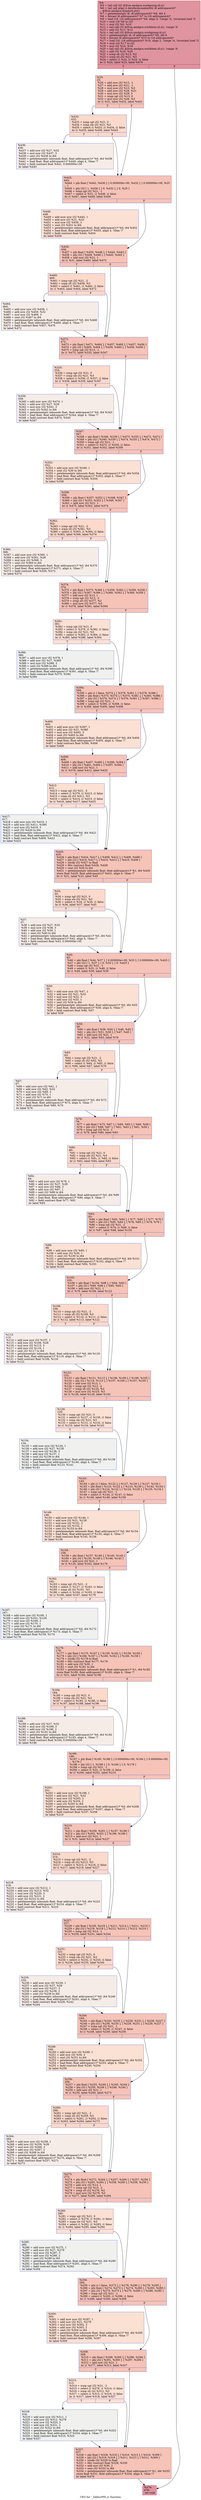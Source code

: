 digraph "CFG for '_Z4blurPfS_ii' function" {
	label="CFG for '_Z4blurPfS_ii' function";

	Node0x565b3e0 [shape=record,color="#b70d28ff", style=filled, fillcolor="#b70d2870",label="{%4:\l  %5 = tail call i32 @llvm.amdgcn.workgroup.id.x()\l  %6 = tail call align 4 dereferenceable(64) i8 addrspace(4)*\l... @llvm.amdgcn.dispatch.ptr()\l  %7 = getelementptr i8, i8 addrspace(4)* %6, i64 4\l  %8 = bitcast i8 addrspace(4)* %7 to i16 addrspace(4)*\l  %9 = load i16, i16 addrspace(4)* %8, align 4, !range !4, !invariant.load !5\l  %10 = zext i16 %9 to i32\l  %11 = mul i32 %5, %10\l  %12 = tail call i32 @llvm.amdgcn.workitem.id.x(), !range !6\l  %13 = add i32 %11, %12\l  %14 = tail call i32 @llvm.amdgcn.workgroup.id.y()\l  %15 = getelementptr i8, i8 addrspace(4)* %6, i64 6\l  %16 = bitcast i8 addrspace(4)* %15 to i16 addrspace(4)*\l  %17 = load i16, i16 addrspace(4)* %16, align 2, !range !4, !invariant.load !5\l  %18 = zext i16 %17 to i32\l  %19 = mul i32 %14, %18\l  %20 = tail call i32 @llvm.amdgcn.workitem.id.y(), !range !6\l  %21 = add i32 %19, %20\l  %22 = icmp slt i32 %13, %2\l  %23 = icmp slt i32 %21, %3\l  %24 = select i1 %22, i1 %23, i1 false\l  br i1 %24, label %25, label %476\l|{<s0>T|<s1>F}}"];
	Node0x565b3e0:s0 -> Node0x565ee90;
	Node0x565b3e0:s1 -> Node0x565ef20;
	Node0x565ee90 [shape=record,color="#3d50c3ff", style=filled, fillcolor="#e8765c70",label="{%25:\l25:                                               \l  %26 = add nsw i32 %13, -1\l  %27 = add nsw i32 %21, -1\l  %28 = mul nsw i32 %13, %3\l  %29 = add nsw i32 %28, %21\l  %30 = mul nsw i32 %29, 3\l  %31 = icmp sgt i32 %13, 0\l  %32 = mul nsw i32 %26, %3\l  br i1 %31, label %432, label %443\l|{<s0>T|<s1>F}}"];
	Node0x565ee90:s0 -> Node0x565d560;
	Node0x565ee90:s1 -> Node0x565d5b0;
	Node0x565f7a0 [shape=record,color="#3d50c3ff", style=filled, fillcolor="#f7a88970",label="{%33:\l33:                                               \l  %34 = icmp sgt i32 %21, 0\l  %35 = icmp sle i32 %21, %3\l  %36 = select i1 %34, i1 %35, i1 false\l  br i1 %36, label %37, label %45\l|{<s0>T|<s1>F}}"];
	Node0x565f7a0:s0 -> Node0x565fa00;
	Node0x565f7a0:s1 -> Node0x565fa50;
	Node0x565fa00 [shape=record,color="#3d50c3ff", style=filled, fillcolor="#ead5c970",label="{%37:\l37:                                               \l  %38 = add nsw i32 %27, %32\l  %39 = mul nsw i32 %38, 3\l  %40 = add nsw i32 %39, 1\l  %41 = sext i32 %40 to i64\l  %42 = getelementptr inbounds float, float addrspace(1)* %0, i64 %41\l  %43 = load float, float addrspace(1)* %42, align 4, !tbaa !7\l  %44 = fadd contract float %43, 0.000000e+00\l  br label %45\l}"];
	Node0x565fa00 -> Node0x565fa50;
	Node0x565fa50 [shape=record,color="#3d50c3ff", style=filled, fillcolor="#e8765c70",label="{%45:\l45:                                               \l  %46 = phi float [ %44, %37 ], [ 0.000000e+00, %33 ], [ 0.000000e+00, %425 ]\l  %47 = phi i32 [ 1, %37 ], [ 0, %33 ], [ 0, %425 ]\l  %48 = icmp sgt i32 %21, -1\l  %49 = select i1 %31, i1 %48, i1 false\l  br i1 %49, label %50, label %59\l|{<s0>T|<s1>F}}"];
	Node0x565fa50:s0 -> Node0x5660e70;
	Node0x565fa50:s1 -> Node0x5660f00;
	Node0x5660e70 [shape=record,color="#3d50c3ff", style=filled, fillcolor="#f7b99e70",label="{%50:\l50:                                               \l  %51 = add nuw nsw i32 %47, 1\l  %52 = add nsw i32 %21, %32\l  %53 = mul nsw i32 %52, 3\l  %54 = add nsw i32 %53, 1\l  %55 = sext i32 %54 to i64\l  %56 = getelementptr inbounds float, float addrspace(1)* %0, i64 %55\l  %57 = load float, float addrspace(1)* %56, align 4, !tbaa !7\l  %58 = fadd contract float %46, %57\l  br label %59\l}"];
	Node0x5660e70 -> Node0x5660f00;
	Node0x5660f00 [shape=record,color="#3d50c3ff", style=filled, fillcolor="#e8765c70",label="{%59:\l59:                                               \l  %60 = phi float [ %58, %50 ], [ %46, %45 ]\l  %61 = phi i32 [ %51, %50 ], [ %47, %45 ]\l  %62 = add nsw i32 %21, 1\l  br i1 %31, label %63, label %76\l|{<s0>T|<s1>F}}"];
	Node0x5660f00:s0 -> Node0x5661d00;
	Node0x5660f00:s1 -> Node0x5661d50;
	Node0x5661d00 [shape=record,color="#3d50c3ff", style=filled, fillcolor="#f7a88970",label="{%63:\l63:                                               \l  %64 = icmp sgt i32 %21, -2\l  %65 = icmp slt i32 %62, %3\l  %66 = select i1 %64, i1 %65, i1 false\l  br i1 %66, label %67, label %76\l|{<s0>T|<s1>F}}"];
	Node0x5661d00:s0 -> Node0x565f620;
	Node0x5661d00:s1 -> Node0x5661d50;
	Node0x565f620 [shape=record,color="#3d50c3ff", style=filled, fillcolor="#ead5c970",label="{%67:\l67:                                               \l  %68 = add nuw nsw i32 %61, 1\l  %69 = add nsw i32 %62, %32\l  %70 = mul nsw i32 %69, 3\l  %71 = add nsw i32 %70, 1\l  %72 = sext i32 %71 to i64\l  %73 = getelementptr inbounds float, float addrspace(1)* %0, i64 %72\l  %74 = load float, float addrspace(1)* %73, align 4, !tbaa !7\l  %75 = fadd contract float %60, %74\l  br label %76\l}"];
	Node0x565f620 -> Node0x5661d50;
	Node0x5661d50 [shape=record,color="#3d50c3ff", style=filled, fillcolor="#e8765c70",label="{%76:\l76:                                               \l  %77 = phi float [ %75, %67 ], [ %60, %63 ], [ %60, %59 ]\l  %78 = phi i32 [ %68, %67 ], [ %61, %63 ], [ %61, %59 ]\l  %79 = icmp sgt i32 %13, -1\l  br i1 %79, label %80, label %93\l|{<s0>T|<s1>F}}"];
	Node0x5661d50:s0 -> Node0x5662a50;
	Node0x5661d50:s1 -> Node0x5662aa0;
	Node0x5662a50 [shape=record,color="#3d50c3ff", style=filled, fillcolor="#f7a88970",label="{%80:\l80:                                               \l  %81 = icmp sgt i32 %21, 0\l  %82 = icmp sle i32 %21, %3\l  %83 = select i1 %81, i1 %82, i1 false\l  br i1 %83, label %84, label %93\l|{<s0>T|<s1>F}}"];
	Node0x5662a50:s0 -> Node0x5662d70;
	Node0x5662a50:s1 -> Node0x5662aa0;
	Node0x5662d70 [shape=record,color="#3d50c3ff", style=filled, fillcolor="#ead5c970",label="{%84:\l84:                                               \l  %85 = add nuw nsw i32 %78, 1\l  %86 = add nsw i32 %27, %28\l  %87 = mul nsw i32 %86, 3\l  %88 = add nsw i32 %87, 1\l  %89 = sext i32 %88 to i64\l  %90 = getelementptr inbounds float, float addrspace(1)* %0, i64 %89\l  %91 = load float, float addrspace(1)* %90, align 4, !tbaa !7\l  %92 = fadd contract float %77, %91\l  br label %93\l}"];
	Node0x5662d70 -> Node0x5662aa0;
	Node0x5662aa0 [shape=record,color="#3d50c3ff", style=filled, fillcolor="#e8765c70",label="{%93:\l93:                                               \l  %94 = phi float [ %92, %84 ], [ %77, %80 ], [ %77, %76 ]\l  %95 = phi i32 [ %85, %84 ], [ %78, %80 ], [ %78, %76 ]\l  %96 = icmp sgt i32 %21, -1\l  %97 = select i1 %79, i1 %96, i1 false\l  br i1 %97, label %98, label %105\l|{<s0>T|<s1>F}}"];
	Node0x5662aa0:s0 -> Node0x5663610;
	Node0x5662aa0:s1 -> Node0x5663660;
	Node0x5663610 [shape=record,color="#3d50c3ff", style=filled, fillcolor="#f7b99e70",label="{%98:\l98:                                               \l  %99 = add nuw nsw i32 %95, 1\l  %100 = add nsw i32 %30, 1\l  %101 = sext i32 %100 to i64\l  %102 = getelementptr inbounds float, float addrspace(1)* %0, i64 %101\l  %103 = load float, float addrspace(1)* %102, align 4, !tbaa !7\l  %104 = fadd contract float %94, %103\l  br label %105\l}"];
	Node0x5663610 -> Node0x5663660;
	Node0x5663660 [shape=record,color="#3d50c3ff", style=filled, fillcolor="#e8765c70",label="{%105:\l105:                                              \l  %106 = phi float [ %104, %98 ], [ %94, %93 ]\l  %107 = phi i32 [ %99, %98 ], [ %95, %93 ]\l  %108 = add nsw i32 %21, 1\l  br i1 %79, label %109, label %122\l|{<s0>T|<s1>F}}"];
	Node0x5663660:s0 -> Node0x5663cf0;
	Node0x5663660:s1 -> Node0x5663d40;
	Node0x5663cf0 [shape=record,color="#3d50c3ff", style=filled, fillcolor="#f7a88970",label="{%109:\l109:                                              \l  %110 = icmp sgt i32 %21, -2\l  %111 = icmp slt i32 %108, %3\l  %112 = select i1 %110, i1 %111, i1 false\l  br i1 %112, label %113, label %122\l|{<s0>T|<s1>F}}"];
	Node0x5663cf0:s0 -> Node0x5664010;
	Node0x5663cf0:s1 -> Node0x5663d40;
	Node0x5664010 [shape=record,color="#3d50c3ff", style=filled, fillcolor="#ead5c970",label="{%113:\l113:                                              \l  %114 = add nuw nsw i32 %107, 1\l  %115 = add nsw i32 %108, %28\l  %116 = mul nsw i32 %115, 3\l  %117 = add nsw i32 %116, 1\l  %118 = sext i32 %117 to i64\l  %119 = getelementptr inbounds float, float addrspace(1)* %0, i64 %118\l  %120 = load float, float addrspace(1)* %119, align 4, !tbaa !7\l  %121 = fadd contract float %106, %120\l  br label %122\l}"];
	Node0x5664010 -> Node0x5663d40;
	Node0x5663d40 [shape=record,color="#3d50c3ff", style=filled, fillcolor="#e8765c70",label="{%122:\l122:                                              \l  %123 = phi float [ %121, %113 ], [ %106, %109 ], [ %106, %105 ]\l  %124 = phi i32 [ %114, %113 ], [ %107, %109 ], [ %107, %105 ]\l  %125 = add nsw i32 %13, 1\l  %126 = icmp sgt i32 %13, -2\l  %127 = icmp slt i32 %125, %2\l  %128 = mul nsw i32 %125, %3\l  br i1 %126, label %129, label %143\l|{<s0>T|<s1>F}}"];
	Node0x5663d40:s0 -> Node0x5661ee0;
	Node0x5663d40:s1 -> Node0x5661f30;
	Node0x5661ee0 [shape=record,color="#3d50c3ff", style=filled, fillcolor="#f7b99e70",label="{%129:\l129:                                              \l  %130 = icmp sgt i32 %21, 0\l  %131 = select i1 %127, i1 %130, i1 false\l  %132 = icmp sle i32 %21, %3\l  %133 = select i1 %131, i1 %132, i1 false\l  br i1 %133, label %134, label %143\l|{<s0>T|<s1>F}}"];
	Node0x5661ee0:s0 -> Node0x56651c0;
	Node0x5661ee0:s1 -> Node0x5661f30;
	Node0x56651c0 [shape=record,color="#3d50c3ff", style=filled, fillcolor="#dedcdb70",label="{%134:\l134:                                              \l  %135 = add nuw nsw i32 %124, 1\l  %136 = add nsw i32 %27, %128\l  %137 = mul nsw i32 %136, 3\l  %138 = add nsw i32 %137, 1\l  %139 = sext i32 %138 to i64\l  %140 = getelementptr inbounds float, float addrspace(1)* %0, i64 %139\l  %141 = load float, float addrspace(1)* %140, align 4, !tbaa !7\l  %142 = fadd contract float %123, %141\l  br label %143\l}"];
	Node0x56651c0 -> Node0x5661f30;
	Node0x5661f30 [shape=record,color="#3d50c3ff", style=filled, fillcolor="#e8765c70",label="{%143:\l143:                                              \l  %144 = phi i1 [ false, %122 ], [ %127, %129 ], [ %127, %134 ]\l  %145 = phi float [ %123, %122 ], [ %123, %129 ], [ %142, %134 ]\l  %146 = phi i32 [ %124, %122 ], [ %124, %129 ], [ %135, %134 ]\l  %147 = icmp sgt i32 %21, -1\l  %148 = select i1 %144, i1 %147, i1 false\l  br i1 %148, label %149, label %158\l|{<s0>T|<s1>F}}"];
	Node0x5661f30:s0 -> Node0x5665b30;
	Node0x5661f30:s1 -> Node0x5665b80;
	Node0x5665b30 [shape=record,color="#3d50c3ff", style=filled, fillcolor="#f7b99e70",label="{%149:\l149:                                              \l  %150 = add nuw nsw i32 %146, 1\l  %151 = add nsw i32 %21, %128\l  %152 = mul nsw i32 %151, 3\l  %153 = add nsw i32 %152, 1\l  %154 = sext i32 %153 to i64\l  %155 = getelementptr inbounds float, float addrspace(1)* %0, i64 %154\l  %156 = load float, float addrspace(1)* %155, align 4, !tbaa !7\l  %157 = fadd contract float %145, %156\l  br label %158\l}"];
	Node0x5665b30 -> Node0x5665b80;
	Node0x5665b80 [shape=record,color="#3d50c3ff", style=filled, fillcolor="#e8765c70",label="{%158:\l158:                                              \l  %159 = phi float [ %157, %149 ], [ %145, %143 ]\l  %160 = phi i32 [ %150, %149 ], [ %146, %143 ]\l  %161 = add nsw i32 %21, 1\l  br i1 %126, label %162, label %176\l|{<s0>T|<s1>F}}"];
	Node0x5665b80:s0 -> Node0x5666330;
	Node0x5665b80:s1 -> Node0x5666380;
	Node0x5666330 [shape=record,color="#3d50c3ff", style=filled, fillcolor="#f7b99e70",label="{%162:\l162:                                              \l  %163 = icmp sgt i32 %21, -2\l  %164 = select i1 %127, i1 %163, i1 false\l  %165 = icmp slt i32 %161, %3\l  %166 = select i1 %164, i1 %165, i1 false\l  br i1 %166, label %167, label %176\l|{<s0>T|<s1>F}}"];
	Node0x5666330:s0 -> Node0x5666700;
	Node0x5666330:s1 -> Node0x5666380;
	Node0x5666700 [shape=record,color="#3d50c3ff", style=filled, fillcolor="#dedcdb70",label="{%167:\l167:                                              \l  %168 = add nuw nsw i32 %160, 1\l  %169 = add nsw i32 %161, %128\l  %170 = mul nsw i32 %169, 3\l  %171 = add nsw i32 %170, 1\l  %172 = sext i32 %171 to i64\l  %173 = getelementptr inbounds float, float addrspace(1)* %0, i64 %172\l  %174 = load float, float addrspace(1)* %173, align 4, !tbaa !7\l  %175 = fadd contract float %159, %174\l  br label %176\l}"];
	Node0x5666700 -> Node0x5666380;
	Node0x5666380 [shape=record,color="#3d50c3ff", style=filled, fillcolor="#e8765c70",label="{%176:\l176:                                              \l  %177 = phi float [ %175, %167 ], [ %159, %162 ], [ %159, %158 ]\l  %178 = phi i32 [ %168, %167 ], [ %160, %162 ], [ %160, %158 ]\l  %179 = sitofp i32 %178 to float\l  %180 = fdiv contract float %177, %179\l  %181 = add nsw i32 %30, 1\l  %182 = sext i32 %181 to i64\l  %183 = getelementptr inbounds float, float addrspace(1)* %1, i64 %182\l  store float %180, float addrspace(1)* %183, align 4, !tbaa !7\l  br i1 %31, label %184, label %196\l|{<s0>T|<s1>F}}"];
	Node0x5666380:s0 -> Node0x5667190;
	Node0x5666380:s1 -> Node0x56671e0;
	Node0x5667190 [shape=record,color="#3d50c3ff", style=filled, fillcolor="#f7a88970",label="{%184:\l184:                                              \l  %185 = icmp sgt i32 %21, 0\l  %186 = icmp sle i32 %21, %3\l  %187 = select i1 %185, i1 %186, i1 false\l  br i1 %187, label %188, label %196\l|{<s0>T|<s1>F}}"];
	Node0x5667190:s0 -> Node0x56674b0;
	Node0x5667190:s1 -> Node0x56671e0;
	Node0x56674b0 [shape=record,color="#3d50c3ff", style=filled, fillcolor="#ead5c970",label="{%188:\l188:                                              \l  %189 = add nsw i32 %27, %32\l  %190 = mul nsw i32 %189, 3\l  %191 = add nsw i32 %190, 2\l  %192 = sext i32 %191 to i64\l  %193 = getelementptr inbounds float, float addrspace(1)* %0, i64 %192\l  %194 = load float, float addrspace(1)* %193, align 4, !tbaa !7\l  %195 = fadd contract float %194, 0.000000e+00\l  br label %196\l}"];
	Node0x56674b0 -> Node0x56671e0;
	Node0x56671e0 [shape=record,color="#3d50c3ff", style=filled, fillcolor="#e8765c70",label="{%196:\l196:                                              \l  %197 = phi float [ %195, %188 ], [ 0.000000e+00, %184 ], [ 0.000000e+00,\l... %176 ]\l  %198 = phi i32 [ 1, %188 ], [ 0, %184 ], [ 0, %176 ]\l  %199 = icmp sgt i32 %21, -1\l  %200 = select i1 %31, i1 %199, i1 false\l  br i1 %200, label %201, label %210\l|{<s0>T|<s1>F}}"];
	Node0x56671e0:s0 -> Node0x5667cc0;
	Node0x56671e0:s1 -> Node0x5667d10;
	Node0x5667cc0 [shape=record,color="#3d50c3ff", style=filled, fillcolor="#f7b99e70",label="{%201:\l201:                                              \l  %202 = add nuw nsw i32 %198, 1\l  %203 = add nsw i32 %21, %32\l  %204 = mul nsw i32 %203, 3\l  %205 = add nsw i32 %204, 2\l  %206 = sext i32 %205 to i64\l  %207 = getelementptr inbounds float, float addrspace(1)* %0, i64 %206\l  %208 = load float, float addrspace(1)* %207, align 4, !tbaa !7\l  %209 = fadd contract float %197, %208\l  br label %210\l}"];
	Node0x5667cc0 -> Node0x5667d10;
	Node0x5667d10 [shape=record,color="#3d50c3ff", style=filled, fillcolor="#e8765c70",label="{%210:\l210:                                              \l  %211 = phi float [ %209, %201 ], [ %197, %196 ]\l  %212 = phi i32 [ %202, %201 ], [ %198, %196 ]\l  %213 = add nsw i32 %21, 1\l  br i1 %31, label %214, label %227\l|{<s0>T|<s1>F}}"];
	Node0x5667d10:s0 -> Node0x56684f0;
	Node0x5667d10:s1 -> Node0x5668540;
	Node0x56684f0 [shape=record,color="#3d50c3ff", style=filled, fillcolor="#f7a88970",label="{%214:\l214:                                              \l  %215 = icmp sgt i32 %21, -2\l  %216 = icmp slt i32 %213, %3\l  %217 = select i1 %215, i1 %216, i1 false\l  br i1 %217, label %218, label %227\l|{<s0>T|<s1>F}}"];
	Node0x56684f0:s0 -> Node0x5668810;
	Node0x56684f0:s1 -> Node0x5668540;
	Node0x5668810 [shape=record,color="#3d50c3ff", style=filled, fillcolor="#ead5c970",label="{%218:\l218:                                              \l  %219 = add nuw nsw i32 %212, 1\l  %220 = add nsw i32 %213, %32\l  %221 = mul nsw i32 %220, 3\l  %222 = add nsw i32 %221, 2\l  %223 = sext i32 %222 to i64\l  %224 = getelementptr inbounds float, float addrspace(1)* %0, i64 %223\l  %225 = load float, float addrspace(1)* %224, align 4, !tbaa !7\l  %226 = fadd contract float %211, %225\l  br label %227\l}"];
	Node0x5668810 -> Node0x5668540;
	Node0x5668540 [shape=record,color="#3d50c3ff", style=filled, fillcolor="#e8765c70",label="{%227:\l227:                                              \l  %228 = phi float [ %226, %218 ], [ %211, %214 ], [ %211, %210 ]\l  %229 = phi i32 [ %219, %218 ], [ %212, %214 ], [ %212, %210 ]\l  %230 = icmp sgt i32 %13, -1\l  br i1 %230, label %231, label %244\l|{<s0>T|<s1>F}}"];
	Node0x5668540:s0 -> Node0x5669000;
	Node0x5668540:s1 -> Node0x5669050;
	Node0x5669000 [shape=record,color="#3d50c3ff", style=filled, fillcolor="#f7a88970",label="{%231:\l231:                                              \l  %232 = icmp sgt i32 %21, 0\l  %233 = icmp sle i32 %21, %3\l  %234 = select i1 %232, i1 %233, i1 false\l  br i1 %234, label %235, label %244\l|{<s0>T|<s1>F}}"];
	Node0x5669000:s0 -> Node0x5669320;
	Node0x5669000:s1 -> Node0x5669050;
	Node0x5669320 [shape=record,color="#3d50c3ff", style=filled, fillcolor="#ead5c970",label="{%235:\l235:                                              \l  %236 = add nuw nsw i32 %229, 1\l  %237 = add nsw i32 %27, %28\l  %238 = mul nsw i32 %237, 3\l  %239 = add nsw i32 %238, 2\l  %240 = sext i32 %239 to i64\l  %241 = getelementptr inbounds float, float addrspace(1)* %0, i64 %240\l  %242 = load float, float addrspace(1)* %241, align 4, !tbaa !7\l  %243 = fadd contract float %228, %242\l  br label %244\l}"];
	Node0x5669320 -> Node0x5669050;
	Node0x5669050 [shape=record,color="#3d50c3ff", style=filled, fillcolor="#e8765c70",label="{%244:\l244:                                              \l  %245 = phi float [ %243, %235 ], [ %228, %231 ], [ %228, %227 ]\l  %246 = phi i32 [ %236, %235 ], [ %229, %231 ], [ %229, %227 ]\l  %247 = icmp sgt i32 %21, -1\l  %248 = select i1 %230, i1 %247, i1 false\l  br i1 %248, label %249, label %256\l|{<s0>T|<s1>F}}"];
	Node0x5669050:s0 -> Node0x5669bc0;
	Node0x5669050:s1 -> Node0x5669c10;
	Node0x5669bc0 [shape=record,color="#3d50c3ff", style=filled, fillcolor="#f7b99e70",label="{%249:\l249:                                              \l  %250 = add nuw nsw i32 %246, 1\l  %251 = add nsw i32 %30, 2\l  %252 = sext i32 %251 to i64\l  %253 = getelementptr inbounds float, float addrspace(1)* %0, i64 %252\l  %254 = load float, float addrspace(1)* %253, align 4, !tbaa !7\l  %255 = fadd contract float %245, %254\l  br label %256\l}"];
	Node0x5669bc0 -> Node0x5669c10;
	Node0x5669c10 [shape=record,color="#3d50c3ff", style=filled, fillcolor="#e8765c70",label="{%256:\l256:                                              \l  %257 = phi float [ %255, %249 ], [ %245, %244 ]\l  %258 = phi i32 [ %250, %249 ], [ %246, %244 ]\l  %259 = add nsw i32 %21, 1\l  br i1 %230, label %260, label %273\l|{<s0>T|<s1>F}}"];
	Node0x5669c10:s0 -> Node0x5664ba0;
	Node0x5669c10:s1 -> Node0x5664bf0;
	Node0x5664ba0 [shape=record,color="#3d50c3ff", style=filled, fillcolor="#f7a88970",label="{%260:\l260:                                              \l  %261 = icmp sgt i32 %21, -2\l  %262 = icmp slt i32 %259, %3\l  %263 = select i1 %261, i1 %262, i1 false\l  br i1 %263, label %264, label %273\l|{<s0>T|<s1>F}}"];
	Node0x5664ba0:s0 -> Node0x5664ec0;
	Node0x5664ba0:s1 -> Node0x5664bf0;
	Node0x5664ec0 [shape=record,color="#3d50c3ff", style=filled, fillcolor="#ead5c970",label="{%264:\l264:                                              \l  %265 = add nuw nsw i32 %258, 1\l  %266 = add nsw i32 %259, %28\l  %267 = mul nsw i32 %266, 3\l  %268 = add nsw i32 %267, 2\l  %269 = sext i32 %268 to i64\l  %270 = getelementptr inbounds float, float addrspace(1)* %0, i64 %269\l  %271 = load float, float addrspace(1)* %270, align 4, !tbaa !7\l  %272 = fadd contract float %257, %271\l  br label %273\l}"];
	Node0x5664ec0 -> Node0x5664bf0;
	Node0x5664bf0 [shape=record,color="#3d50c3ff", style=filled, fillcolor="#e8765c70",label="{%273:\l273:                                              \l  %274 = phi float [ %272, %264 ], [ %257, %260 ], [ %257, %256 ]\l  %275 = phi i32 [ %265, %264 ], [ %258, %260 ], [ %258, %256 ]\l  %276 = add nsw i32 %13, 1\l  %277 = icmp sgt i32 %13, -2\l  %278 = icmp slt i32 %276, %2\l  %279 = mul nsw i32 %276, %3\l  br i1 %277, label %280, label %294\l|{<s0>T|<s1>F}}"];
	Node0x5664bf0:s0 -> Node0x566b760;
	Node0x5664bf0:s1 -> Node0x566b7b0;
	Node0x566b760 [shape=record,color="#3d50c3ff", style=filled, fillcolor="#f7b99e70",label="{%280:\l280:                                              \l  %281 = icmp sgt i32 %21, 0\l  %282 = select i1 %278, i1 %281, i1 false\l  %283 = icmp sle i32 %21, %3\l  %284 = select i1 %282, i1 %283, i1 false\l  br i1 %284, label %285, label %294\l|{<s0>T|<s1>F}}"];
	Node0x566b760:s0 -> Node0x566bb30;
	Node0x566b760:s1 -> Node0x566b7b0;
	Node0x566bb30 [shape=record,color="#3d50c3ff", style=filled, fillcolor="#dedcdb70",label="{%285:\l285:                                              \l  %286 = add nuw nsw i32 %275, 1\l  %287 = add nsw i32 %27, %279\l  %288 = mul nsw i32 %287, 3\l  %289 = add nsw i32 %288, 2\l  %290 = sext i32 %289 to i64\l  %291 = getelementptr inbounds float, float addrspace(1)* %0, i64 %290\l  %292 = load float, float addrspace(1)* %291, align 4, !tbaa !7\l  %293 = fadd contract float %274, %292\l  br label %294\l}"];
	Node0x566bb30 -> Node0x566b7b0;
	Node0x566b7b0 [shape=record,color="#3d50c3ff", style=filled, fillcolor="#e8765c70",label="{%294:\l294:                                              \l  %295 = phi i1 [ false, %273 ], [ %278, %280 ], [ %278, %285 ]\l  %296 = phi float [ %274, %273 ], [ %274, %280 ], [ %293, %285 ]\l  %297 = phi i32 [ %275, %273 ], [ %275, %280 ], [ %286, %285 ]\l  %298 = icmp sgt i32 %21, -1\l  %299 = select i1 %295, i1 %298, i1 false\l  br i1 %299, label %300, label %309\l|{<s0>T|<s1>F}}"];
	Node0x566b7b0:s0 -> Node0x566c4a0;
	Node0x566b7b0:s1 -> Node0x566c4f0;
	Node0x566c4a0 [shape=record,color="#3d50c3ff", style=filled, fillcolor="#f7b99e70",label="{%300:\l300:                                              \l  %301 = add nuw nsw i32 %297, 1\l  %302 = add nsw i32 %21, %279\l  %303 = mul nsw i32 %302, 3\l  %304 = add nsw i32 %303, 2\l  %305 = sext i32 %304 to i64\l  %306 = getelementptr inbounds float, float addrspace(1)* %0, i64 %305\l  %307 = load float, float addrspace(1)* %306, align 4, !tbaa !7\l  %308 = fadd contract float %296, %307\l  br label %309\l}"];
	Node0x566c4a0 -> Node0x566c4f0;
	Node0x566c4f0 [shape=record,color="#3d50c3ff", style=filled, fillcolor="#e8765c70",label="{%309:\l309:                                              \l  %310 = phi float [ %308, %300 ], [ %296, %294 ]\l  %311 = phi i32 [ %301, %300 ], [ %297, %294 ]\l  %312 = add nsw i32 %21, 1\l  br i1 %277, label %313, label %327\l|{<s0>T|<s1>F}}"];
	Node0x566c4f0:s0 -> Node0x566cca0;
	Node0x566c4f0:s1 -> Node0x566ccf0;
	Node0x566cca0 [shape=record,color="#3d50c3ff", style=filled, fillcolor="#f7b99e70",label="{%313:\l313:                                              \l  %314 = icmp sgt i32 %21, -2\l  %315 = select i1 %278, i1 %314, i1 false\l  %316 = icmp slt i32 %312, %3\l  %317 = select i1 %315, i1 %316, i1 false\l  br i1 %317, label %318, label %327\l|{<s0>T|<s1>F}}"];
	Node0x566cca0:s0 -> Node0x566d070;
	Node0x566cca0:s1 -> Node0x566ccf0;
	Node0x566d070 [shape=record,color="#3d50c3ff", style=filled, fillcolor="#dedcdb70",label="{%318:\l318:                                              \l  %319 = add nuw nsw i32 %311, 1\l  %320 = add nsw i32 %312, %279\l  %321 = mul nsw i32 %320, 3\l  %322 = add nsw i32 %321, 2\l  %323 = sext i32 %322 to i64\l  %324 = getelementptr inbounds float, float addrspace(1)* %0, i64 %323\l  %325 = load float, float addrspace(1)* %324, align 4, !tbaa !7\l  %326 = fadd contract float %310, %325\l  br label %327\l}"];
	Node0x566d070 -> Node0x566ccf0;
	Node0x566ccf0 [shape=record,color="#3d50c3ff", style=filled, fillcolor="#e8765c70",label="{%327:\l327:                                              \l  %328 = phi float [ %326, %318 ], [ %310, %313 ], [ %310, %309 ]\l  %329 = phi i32 [ %319, %318 ], [ %311, %313 ], [ %311, %309 ]\l  %330 = sitofp i32 %329 to float\l  %331 = fdiv contract float %328, %330\l  %332 = add nsw i32 %30, 2\l  %333 = sext i32 %332 to i64\l  %334 = getelementptr inbounds float, float addrspace(1)* %1, i64 %333\l  store float %331, float addrspace(1)* %334, align 4, !tbaa !7\l  br label %476\l}"];
	Node0x566ccf0 -> Node0x565ef20;
	Node0x566db70 [shape=record,color="#3d50c3ff", style=filled, fillcolor="#f7a88970",label="{%335:\l335:                                              \l  %336 = icmp sgt i32 %21, 0\l  %337 = icmp sle i32 %21, %3\l  %338 = select i1 %336, i1 %337, i1 false\l  br i1 %338, label %339, label %347\l|{<s0>T|<s1>F}}"];
	Node0x566db70:s0 -> Node0x566dd90;
	Node0x566db70:s1 -> Node0x566dde0;
	Node0x566dd90 [shape=record,color="#3d50c3ff", style=filled, fillcolor="#ead5c970",label="{%339:\l339:                                              \l  %340 = add nuw nsw i32 %474, 1\l  %341 = add nsw i32 %27, %28\l  %342 = mul nsw i32 %341, 3\l  %343 = sext i32 %342 to i64\l  %344 = getelementptr inbounds float, float addrspace(1)* %0, i64 %343\l  %345 = load float, float addrspace(1)* %344, align 4, !tbaa !7\l  %346 = fadd contract float %473, %345\l  br label %347\l}"];
	Node0x566dd90 -> Node0x566dde0;
	Node0x566dde0 [shape=record,color="#3d50c3ff", style=filled, fillcolor="#e8765c70",label="{%347:\l347:                                              \l  %348 = phi float [ %346, %339 ], [ %473, %335 ], [ %473, %472 ]\l  %349 = phi i32 [ %340, %339 ], [ %474, %335 ], [ %474, %472 ]\l  %350 = icmp sgt i32 %21, -1\l  %351 = select i1 %475, i1 %350, i1 false\l  br i1 %351, label %352, label %358\l|{<s0>T|<s1>F}}"];
	Node0x566dde0:s0 -> Node0x566e6e0;
	Node0x566dde0:s1 -> Node0x566e770;
	Node0x566e6e0 [shape=record,color="#3d50c3ff", style=filled, fillcolor="#f7b99e70",label="{%352:\l352:                                              \l  %353 = add nuw nsw i32 %349, 1\l  %354 = sext i32 %30 to i64\l  %355 = getelementptr inbounds float, float addrspace(1)* %0, i64 %354\l  %356 = load float, float addrspace(1)* %355, align 4, !tbaa !7\l  %357 = fadd contract float %348, %356\l  br label %358\l}"];
	Node0x566e6e0 -> Node0x566e770;
	Node0x566e770 [shape=record,color="#3d50c3ff", style=filled, fillcolor="#e8765c70",label="{%358:\l358:                                              \l  %359 = phi float [ %357, %352 ], [ %348, %347 ]\l  %360 = phi i32 [ %353, %352 ], [ %349, %347 ]\l  %361 = add nsw i32 %21, 1\l  br i1 %475, label %362, label %374\l|{<s0>T|<s1>F}}"];
	Node0x566e770:s0 -> Node0x566ede0;
	Node0x566e770:s1 -> Node0x566ee30;
	Node0x566ede0 [shape=record,color="#3d50c3ff", style=filled, fillcolor="#f7a88970",label="{%362:\l362:                                              \l  %363 = icmp sgt i32 %21, -2\l  %364 = icmp slt i32 %361, %3\l  %365 = select i1 %363, i1 %364, i1 false\l  br i1 %365, label %366, label %374\l|{<s0>T|<s1>F}}"];
	Node0x566ede0:s0 -> Node0x566f100;
	Node0x566ede0:s1 -> Node0x566ee30;
	Node0x566f100 [shape=record,color="#3d50c3ff", style=filled, fillcolor="#ead5c970",label="{%366:\l366:                                              \l  %367 = add nuw nsw i32 %360, 1\l  %368 = add nsw i32 %361, %28\l  %369 = mul nsw i32 %368, 3\l  %370 = sext i32 %369 to i64\l  %371 = getelementptr inbounds float, float addrspace(1)* %0, i64 %370\l  %372 = load float, float addrspace(1)* %371, align 4, !tbaa !7\l  %373 = fadd contract float %359, %372\l  br label %374\l}"];
	Node0x566f100 -> Node0x566ee30;
	Node0x566ee30 [shape=record,color="#3d50c3ff", style=filled, fillcolor="#e8765c70",label="{%374:\l374:                                              \l  %375 = phi float [ %373, %366 ], [ %359, %362 ], [ %359, %358 ]\l  %376 = phi i32 [ %367, %366 ], [ %360, %362 ], [ %360, %358 ]\l  %377 = add nsw i32 %13, 1\l  %378 = icmp sgt i32 %13, -2\l  %379 = icmp slt i32 %377, %2\l  %380 = mul nsw i32 %377, %3\l  br i1 %378, label %381, label %394\l|{<s0>T|<s1>F}}"];
	Node0x566ee30:s0 -> Node0x566fa10;
	Node0x566ee30:s1 -> Node0x566fa60;
	Node0x566fa10 [shape=record,color="#3d50c3ff", style=filled, fillcolor="#f7b99e70",label="{%381:\l381:                                              \l  %382 = icmp sgt i32 %21, 0\l  %383 = select i1 %379, i1 %382, i1 false\l  %384 = icmp sle i32 %21, %3\l  %385 = select i1 %383, i1 %384, i1 false\l  br i1 %385, label %386, label %394\l|{<s0>T|<s1>F}}"];
	Node0x566fa10:s0 -> Node0x566fde0;
	Node0x566fa10:s1 -> Node0x566fa60;
	Node0x566fde0 [shape=record,color="#3d50c3ff", style=filled, fillcolor="#dedcdb70",label="{%386:\l386:                                              \l  %387 = add nuw nsw i32 %376, 1\l  %388 = add nsw i32 %27, %380\l  %389 = mul nsw i32 %388, 3\l  %390 = sext i32 %389 to i64\l  %391 = getelementptr inbounds float, float addrspace(1)* %0, i64 %390\l  %392 = load float, float addrspace(1)* %391, align 4, !tbaa !7\l  %393 = fadd contract float %375, %392\l  br label %394\l}"];
	Node0x566fde0 -> Node0x566fa60;
	Node0x566fa60 [shape=record,color="#3d50c3ff", style=filled, fillcolor="#e8765c70",label="{%394:\l394:                                              \l  %395 = phi i1 [ false, %374 ], [ %379, %381 ], [ %379, %386 ]\l  %396 = phi float [ %375, %374 ], [ %375, %381 ], [ %393, %386 ]\l  %397 = phi i32 [ %376, %374 ], [ %376, %381 ], [ %387, %386 ]\l  %398 = icmp sgt i32 %21, -1\l  %399 = select i1 %395, i1 %398, i1 false\l  br i1 %399, label %400, label %408\l|{<s0>T|<s1>F}}"];
	Node0x566fa60:s0 -> Node0x56706c0;
	Node0x566fa60:s1 -> Node0x5670710;
	Node0x56706c0 [shape=record,color="#3d50c3ff", style=filled, fillcolor="#f7b99e70",label="{%400:\l400:                                              \l  %401 = add nuw nsw i32 %397, 1\l  %402 = add nsw i32 %21, %380\l  %403 = mul nsw i32 %402, 3\l  %404 = sext i32 %403 to i64\l  %405 = getelementptr inbounds float, float addrspace(1)* %0, i64 %404\l  %406 = load float, float addrspace(1)* %405, align 4, !tbaa !7\l  %407 = fadd contract float %396, %406\l  br label %408\l}"];
	Node0x56706c0 -> Node0x5670710;
	Node0x5670710 [shape=record,color="#3d50c3ff", style=filled, fillcolor="#e8765c70",label="{%408:\l408:                                              \l  %409 = phi float [ %407, %400 ], [ %396, %394 ]\l  %410 = phi i32 [ %401, %400 ], [ %397, %394 ]\l  %411 = add nsw i32 %21, 1\l  br i1 %378, label %412, label %425\l|{<s0>T|<s1>F}}"];
	Node0x5670710:s0 -> Node0x5670e30;
	Node0x5670710:s1 -> Node0x5660b40;
	Node0x5670e30 [shape=record,color="#3d50c3ff", style=filled, fillcolor="#f7b99e70",label="{%412:\l412:                                              \l  %413 = icmp sgt i32 %21, -2\l  %414 = select i1 %379, i1 %413, i1 false\l  %415 = icmp slt i32 %411, %3\l  %416 = select i1 %414, i1 %415, i1 false\l  br i1 %416, label %417, label %425\l|{<s0>T|<s1>F}}"];
	Node0x5670e30:s0 -> Node0x56711b0;
	Node0x5670e30:s1 -> Node0x5660b40;
	Node0x56711b0 [shape=record,color="#3d50c3ff", style=filled, fillcolor="#dedcdb70",label="{%417:\l417:                                              \l  %418 = add nuw nsw i32 %410, 1\l  %419 = add nsw i32 %411, %380\l  %420 = mul nsw i32 %419, 3\l  %421 = sext i32 %420 to i64\l  %422 = getelementptr inbounds float, float addrspace(1)* %0, i64 %421\l  %423 = load float, float addrspace(1)* %422, align 4, !tbaa !7\l  %424 = fadd contract float %409, %423\l  br label %425\l}"];
	Node0x56711b0 -> Node0x5660b40;
	Node0x5660b40 [shape=record,color="#3d50c3ff", style=filled, fillcolor="#e8765c70",label="{%425:\l425:                                              \l  %426 = phi float [ %424, %417 ], [ %409, %412 ], [ %409, %408 ]\l  %427 = phi i32 [ %418, %417 ], [ %410, %412 ], [ %410, %408 ]\l  %428 = sitofp i32 %427 to float\l  %429 = fdiv contract float %426, %428\l  %430 = sext i32 %30 to i64\l  %431 = getelementptr inbounds float, float addrspace(1)* %1, i64 %430\l  store float %429, float addrspace(1)* %431, align 4, !tbaa !7\l  br i1 %31, label %33, label %45\l|{<s0>T|<s1>F}}"];
	Node0x5660b40:s0 -> Node0x565f7a0;
	Node0x5660b40:s1 -> Node0x565fa50;
	Node0x565d560 [shape=record,color="#3d50c3ff", style=filled, fillcolor="#f7a88970",label="{%432:\l432:                                              \l  %433 = icmp sgt i32 %21, 0\l  %434 = icmp sle i32 %21, %3\l  %435 = select i1 %433, i1 %434, i1 false\l  br i1 %435, label %436, label %443\l|{<s0>T|<s1>F}}"];
	Node0x565d560:s0 -> Node0x5671da0;
	Node0x565d560:s1 -> Node0x565d5b0;
	Node0x5671da0 [shape=record,color="#3d50c3ff", style=filled, fillcolor="#ead5c970",label="{%436:\l436:                                              \l  %437 = add nsw i32 %27, %32\l  %438 = mul nsw i32 %437, 3\l  %439 = sext i32 %438 to i64\l  %440 = getelementptr inbounds float, float addrspace(1)* %0, i64 %439\l  %441 = load float, float addrspace(1)* %440, align 4, !tbaa !7\l  %442 = fadd contract float %441, 0.000000e+00\l  br label %443\l}"];
	Node0x5671da0 -> Node0x565d5b0;
	Node0x565d5b0 [shape=record,color="#3d50c3ff", style=filled, fillcolor="#e8765c70",label="{%443:\l443:                                              \l  %444 = phi float [ %442, %436 ], [ 0.000000e+00, %432 ], [ 0.000000e+00, %25\l... ]\l  %445 = phi i32 [ 1, %436 ], [ 0, %432 ], [ 0, %25 ]\l  %446 = icmp sgt i32 %21, -1\l  %447 = select i1 %31, i1 %446, i1 false\l  br i1 %447, label %448, label %456\l|{<s0>T|<s1>F}}"];
	Node0x565d5b0:s0 -> Node0x5672520;
	Node0x565d5b0:s1 -> Node0x5672570;
	Node0x5672520 [shape=record,color="#3d50c3ff", style=filled, fillcolor="#f7b99e70",label="{%448:\l448:                                              \l  %449 = add nuw nsw i32 %445, 1\l  %450 = add nsw i32 %21, %32\l  %451 = mul nsw i32 %450, 3\l  %452 = sext i32 %451 to i64\l  %453 = getelementptr inbounds float, float addrspace(1)* %0, i64 %452\l  %454 = load float, float addrspace(1)* %453, align 4, !tbaa !7\l  %455 = fadd contract float %444, %454\l  br label %456\l}"];
	Node0x5672520 -> Node0x5672570;
	Node0x5672570 [shape=record,color="#3d50c3ff", style=filled, fillcolor="#e8765c70",label="{%456:\l456:                                              \l  %457 = phi float [ %455, %448 ], [ %444, %443 ]\l  %458 = phi i32 [ %449, %448 ], [ %445, %443 ]\l  %459 = add nsw i32 %21, 1\l  br i1 %31, label %460, label %472\l|{<s0>T|<s1>F}}"];
	Node0x5672570:s0 -> Node0x5672c90;
	Node0x5672570:s1 -> Node0x566e340;
	Node0x5672c90 [shape=record,color="#3d50c3ff", style=filled, fillcolor="#f7a88970",label="{%460:\l460:                                              \l  %461 = icmp sgt i32 %21, -2\l  %462 = icmp slt i32 %459, %3\l  %463 = select i1 %461, i1 %462, i1 false\l  br i1 %463, label %464, label %472\l|{<s0>T|<s1>F}}"];
	Node0x5672c90:s0 -> Node0x5672f60;
	Node0x5672c90:s1 -> Node0x566e340;
	Node0x5672f60 [shape=record,color="#3d50c3ff", style=filled, fillcolor="#ead5c970",label="{%464:\l464:                                              \l  %465 = add nuw nsw i32 %458, 1\l  %466 = add nsw i32 %459, %32\l  %467 = mul nsw i32 %466, 3\l  %468 = sext i32 %467 to i64\l  %469 = getelementptr inbounds float, float addrspace(1)* %0, i64 %468\l  %470 = load float, float addrspace(1)* %469, align 4, !tbaa !7\l  %471 = fadd contract float %457, %470\l  br label %472\l}"];
	Node0x5672f60 -> Node0x566e340;
	Node0x566e340 [shape=record,color="#3d50c3ff", style=filled, fillcolor="#e8765c70",label="{%472:\l472:                                              \l  %473 = phi float [ %471, %464 ], [ %457, %460 ], [ %457, %456 ]\l  %474 = phi i32 [ %465, %464 ], [ %458, %460 ], [ %458, %456 ]\l  %475 = icmp sgt i32 %13, -1\l  br i1 %475, label %335, label %347\l|{<s0>T|<s1>F}}"];
	Node0x566e340:s0 -> Node0x566db70;
	Node0x566e340:s1 -> Node0x566dde0;
	Node0x565ef20 [shape=record,color="#b70d28ff", style=filled, fillcolor="#b70d2870",label="{%476:\l476:                                              \l  ret void\l}"];
}
